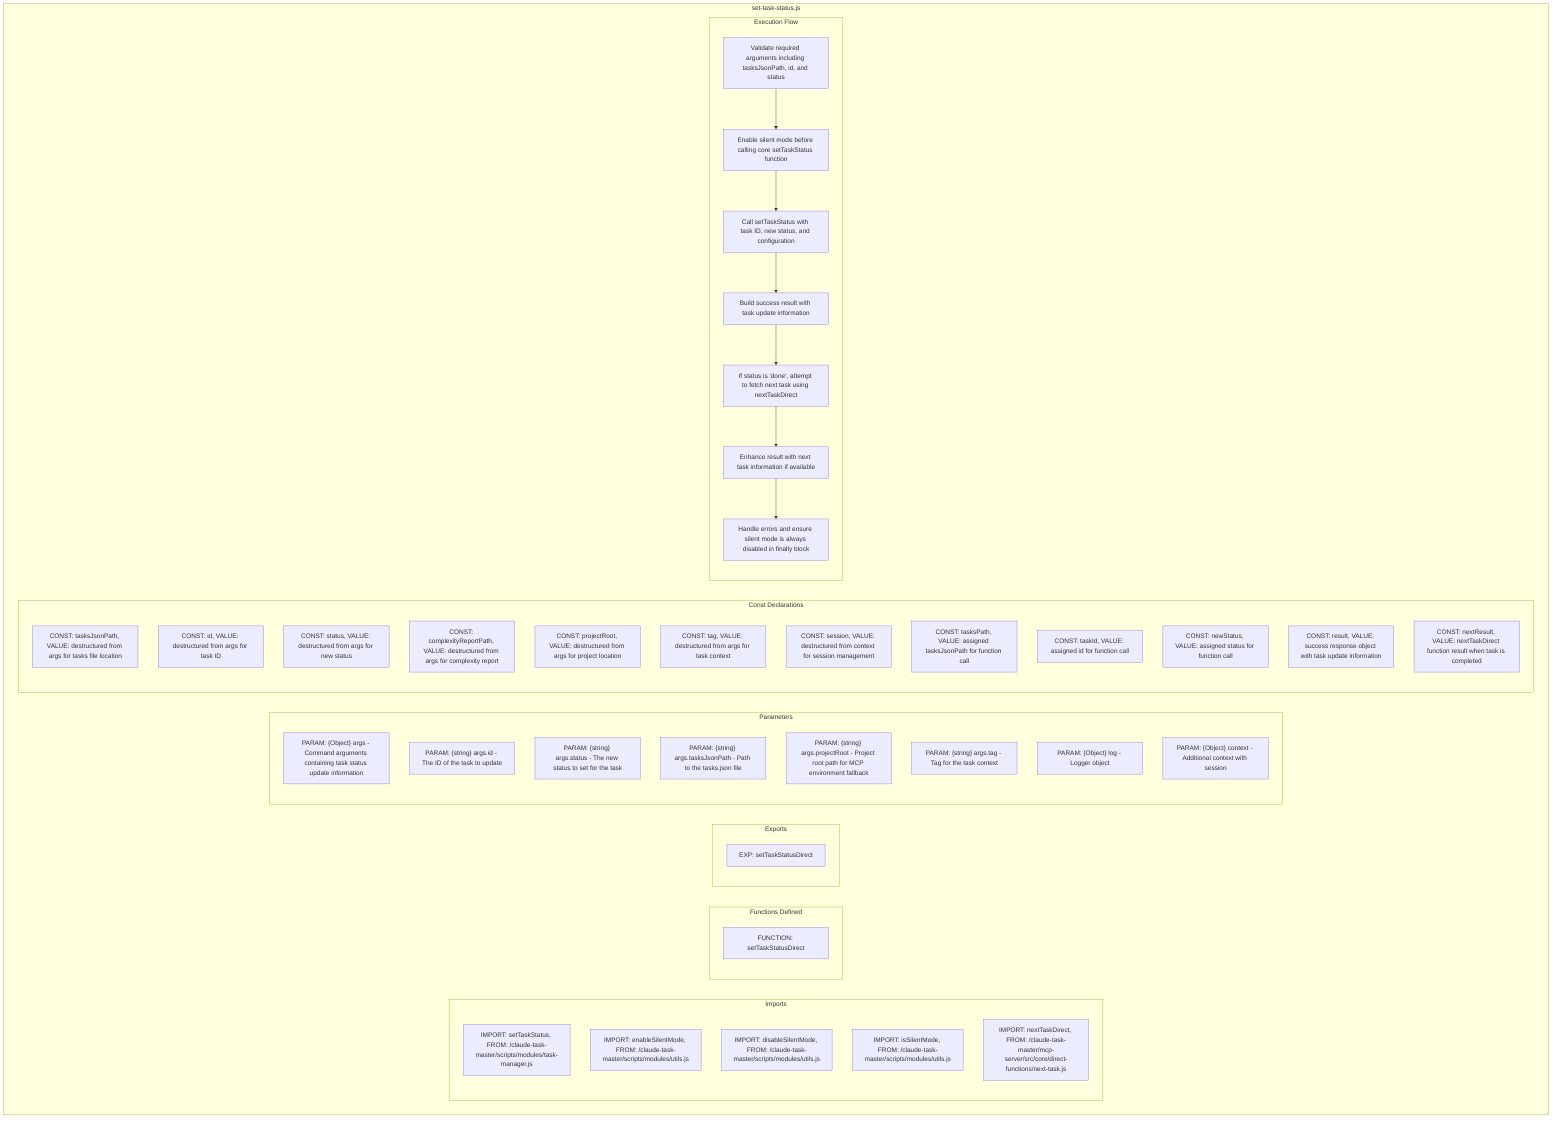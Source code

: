 flowchart TB
    subgraph Imports["Imports"]
        I1["IMPORT: setTaskStatus, FROM: /claude-task-master/scripts/modules/task-manager.js"]
        I2["IMPORT: enableSilentMode, FROM: /claude-task-master/scripts/modules/utils.js"]
        I3["IMPORT: disableSilentMode, FROM: /claude-task-master/scripts/modules/utils.js"]
        I4["IMPORT: isSilentMode, FROM: /claude-task-master/scripts/modules/utils.js"]
        I5["IMPORT: nextTaskDirect, FROM: /claude-task-master/mcp-server/src/core/direct-functions/next-task.js"]
    end
    
    subgraph FunctionsDefined["Functions Defined"]
        FU1["FUNCTION: setTaskStatusDirect"]
    end
    
    subgraph Exports["Exports"]
        E1["EXP: setTaskStatusDirect"]
    end
    
    subgraph Parameters["Parameters"]
        P1["PARAM: {Object} args - Command arguments containing task status update information"]
        P2["PARAM: {string} args.id - The ID of the task to update"]
        P3["PARAM: {string} args.status - The new status to set for the task"]
        P4["PARAM: {string} args.tasksJsonPath - Path to the tasks.json file"]
        P5["PARAM: {string} args.projectRoot - Project root path for MCP environment fallback"]
        P6["PARAM: {string} args.tag - Tag for the task context"]
        P7["PARAM: {Object} log - Logger object"]
        P8["PARAM: {Object} context - Additional context with session"]
    end
    
    subgraph Constants["Const Declarations"]
        C1["CONST: tasksJsonPath, VALUE: destructured from args for tasks file location"]
        C2["CONST: id, VALUE: destructured from args for task ID"]
        C3["CONST: status, VALUE: destructured from args for new status"]
        C4["CONST: complexityReportPath, VALUE: destructured from args for complexity report"]
        C5["CONST: projectRoot, VALUE: destructured from args for project location"]
        C6["CONST: tag, VALUE: destructured from args for task context"]
        C7["CONST: session, VALUE: destructured from context for session management"]
        C8["CONST: tasksPath, VALUE: assigned tasksJsonPath for function call"]
        C9["CONST: taskId, VALUE: assigned id for function call"]
        C10["CONST: newStatus, VALUE: assigned status for function call"]
        C11["CONST: result, VALUE: success response object with task update information"]
        C12["CONST: nextResult, VALUE: nextTaskDirect function result when task is completed"]
    end
    
    subgraph ExecutionFlow["Execution Flow"]
        FL1["Validate required arguments including tasksJsonPath, id, and status"]
        FL2["Enable silent mode before calling core setTaskStatus function"]
        FL3["Call setTaskStatus with task ID, new status, and configuration"]
        FL4["Build success result with task update information"]
        FL5["If status is 'done', attempt to fetch next task using nextTaskDirect"]
        FL6["Enhance result with next task information if available"]
        FL7["Handle errors and ensure silent mode is always disabled in finally block"]
    end
    
    subgraph setTaskStatus["set-task-status.js"]
        Imports
        FunctionsDefined
        Exports
        Parameters
        Constants
        ExecutionFlow
    end
    
    FL1 --> FL2
    FL2 --> FL3
    FL3 --> FL4
    FL4 --> FL5
    FL5 --> FL6
    FL6 --> FL7